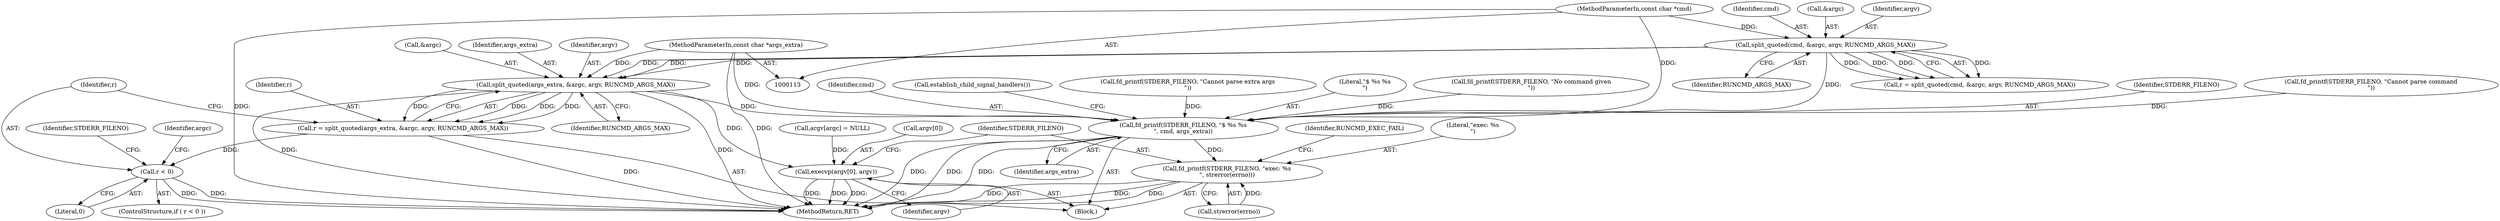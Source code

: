 digraph "0_picocom_1ebc60b20fbe9a02436d5cbbf8951714e749ddb1_0@pointer" {
"1000273" [label="(Call,split_quoted(args_extra, &argc, argv, RUNCMD_ARGS_MAX))"];
"1000116" [label="(MethodParameterIn,const char *args_extra)"];
"1000255" [label="(Call,split_quoted(cmd, &argc, argv, RUNCMD_ARGS_MAX))"];
"1000115" [label="(MethodParameterIn,const char *cmd)"];
"1000271" [label="(Call,r = split_quoted(args_extra, &argc, argv, RUNCMD_ARGS_MAX))"];
"1000280" [label="(Call,r < 0)"];
"1000304" [label="(Call,fd_printf(STDERR_FILENO, \"$ %s %s\n\", cmd, args_extra))"];
"1000320" [label="(Call,fd_printf(STDERR_FILENO, \"exec: %s\n\", strerror(errno)))"];
"1000315" [label="(Call,execvp(argv[0], argv))"];
"1000326" [label="(Identifier,RUNCMD_EXEC_FAIL)"];
"1000322" [label="(Literal,\"exec: %s\n\")"];
"1000321" [label="(Identifier,STDERR_FILENO)"];
"1000116" [label="(MethodParameterIn,const char *args_extra)"];
"1000275" [label="(Call,&argc)"];
"1000305" [label="(Identifier,STDERR_FILENO)"];
"1000266" [label="(Call,fd_printf(STDERR_FILENO, \"Cannot parse command\n\"))"];
"1000307" [label="(Identifier,cmd)"];
"1000309" [label="(Call,establish_child_signal_handlers())"];
"1000315" [label="(Call,execvp(argv[0], argv))"];
"1000282" [label="(Literal,0)"];
"1000285" [label="(Identifier,STDERR_FILENO)"];
"1000253" [label="(Call,r = split_quoted(cmd, &argc, argv, RUNCMD_ARGS_MAX))"];
"1000278" [label="(Identifier,RUNCMD_ARGS_MAX)"];
"1000260" [label="(Identifier,RUNCMD_ARGS_MAX)"];
"1000274" [label="(Identifier,args_extra)"];
"1000280" [label="(Call,r < 0)"];
"1000271" [label="(Call,r = split_quoted(args_extra, &argc, argv, RUNCMD_ARGS_MAX))"];
"1000256" [label="(Identifier,cmd)"];
"1000319" [label="(Identifier,argv)"];
"1000323" [label="(Call,strerror(errno))"];
"1000308" [label="(Identifier,args_extra)"];
"1000281" [label="(Identifier,r)"];
"1000273" [label="(Call,split_quoted(args_extra, &argc, argv, RUNCMD_ARGS_MAX))"];
"1000284" [label="(Call,fd_printf(STDERR_FILENO, \"Cannot parse extra args\n\"))"];
"1000257" [label="(Call,&argc)"];
"1000304" [label="(Call,fd_printf(STDERR_FILENO, \"$ %s %s\n\", cmd, args_extra))"];
"1000299" [label="(Call,argv[argc] = NULL)"];
"1000277" [label="(Identifier,argv)"];
"1000272" [label="(Identifier,r)"];
"1000279" [label="(ControlStructure,if ( r < 0 ))"];
"1000291" [label="(Identifier,argc)"];
"1000115" [label="(MethodParameterIn,const char *cmd)"];
"1000306" [label="(Literal,\"$ %s %s\n\")"];
"1000327" [label="(MethodReturn,RET)"];
"1000259" [label="(Identifier,argv)"];
"1000294" [label="(Call,fd_printf(STDERR_FILENO, \"No command given\n\"))"];
"1000219" [label="(Block,)"];
"1000320" [label="(Call,fd_printf(STDERR_FILENO, \"exec: %s\n\", strerror(errno)))"];
"1000316" [label="(Call,argv[0])"];
"1000255" [label="(Call,split_quoted(cmd, &argc, argv, RUNCMD_ARGS_MAX))"];
"1000273" -> "1000271"  [label="AST: "];
"1000273" -> "1000278"  [label="CFG: "];
"1000274" -> "1000273"  [label="AST: "];
"1000275" -> "1000273"  [label="AST: "];
"1000277" -> "1000273"  [label="AST: "];
"1000278" -> "1000273"  [label="AST: "];
"1000271" -> "1000273"  [label="CFG: "];
"1000273" -> "1000327"  [label="DDG: "];
"1000273" -> "1000327"  [label="DDG: "];
"1000273" -> "1000271"  [label="DDG: "];
"1000273" -> "1000271"  [label="DDG: "];
"1000273" -> "1000271"  [label="DDG: "];
"1000273" -> "1000271"  [label="DDG: "];
"1000116" -> "1000273"  [label="DDG: "];
"1000255" -> "1000273"  [label="DDG: "];
"1000255" -> "1000273"  [label="DDG: "];
"1000255" -> "1000273"  [label="DDG: "];
"1000273" -> "1000304"  [label="DDG: "];
"1000273" -> "1000315"  [label="DDG: "];
"1000116" -> "1000113"  [label="AST: "];
"1000116" -> "1000327"  [label="DDG: "];
"1000116" -> "1000304"  [label="DDG: "];
"1000255" -> "1000253"  [label="AST: "];
"1000255" -> "1000260"  [label="CFG: "];
"1000256" -> "1000255"  [label="AST: "];
"1000257" -> "1000255"  [label="AST: "];
"1000259" -> "1000255"  [label="AST: "];
"1000260" -> "1000255"  [label="AST: "];
"1000253" -> "1000255"  [label="CFG: "];
"1000255" -> "1000253"  [label="DDG: "];
"1000255" -> "1000253"  [label="DDG: "];
"1000255" -> "1000253"  [label="DDG: "];
"1000255" -> "1000253"  [label="DDG: "];
"1000115" -> "1000255"  [label="DDG: "];
"1000255" -> "1000304"  [label="DDG: "];
"1000115" -> "1000113"  [label="AST: "];
"1000115" -> "1000327"  [label="DDG: "];
"1000115" -> "1000304"  [label="DDG: "];
"1000271" -> "1000219"  [label="AST: "];
"1000272" -> "1000271"  [label="AST: "];
"1000281" -> "1000271"  [label="CFG: "];
"1000271" -> "1000327"  [label="DDG: "];
"1000271" -> "1000280"  [label="DDG: "];
"1000280" -> "1000279"  [label="AST: "];
"1000280" -> "1000282"  [label="CFG: "];
"1000281" -> "1000280"  [label="AST: "];
"1000282" -> "1000280"  [label="AST: "];
"1000285" -> "1000280"  [label="CFG: "];
"1000291" -> "1000280"  [label="CFG: "];
"1000280" -> "1000327"  [label="DDG: "];
"1000280" -> "1000327"  [label="DDG: "];
"1000304" -> "1000219"  [label="AST: "];
"1000304" -> "1000308"  [label="CFG: "];
"1000305" -> "1000304"  [label="AST: "];
"1000306" -> "1000304"  [label="AST: "];
"1000307" -> "1000304"  [label="AST: "];
"1000308" -> "1000304"  [label="AST: "];
"1000309" -> "1000304"  [label="CFG: "];
"1000304" -> "1000327"  [label="DDG: "];
"1000304" -> "1000327"  [label="DDG: "];
"1000304" -> "1000327"  [label="DDG: "];
"1000284" -> "1000304"  [label="DDG: "];
"1000266" -> "1000304"  [label="DDG: "];
"1000294" -> "1000304"  [label="DDG: "];
"1000304" -> "1000320"  [label="DDG: "];
"1000320" -> "1000219"  [label="AST: "];
"1000320" -> "1000323"  [label="CFG: "];
"1000321" -> "1000320"  [label="AST: "];
"1000322" -> "1000320"  [label="AST: "];
"1000323" -> "1000320"  [label="AST: "];
"1000326" -> "1000320"  [label="CFG: "];
"1000320" -> "1000327"  [label="DDG: "];
"1000320" -> "1000327"  [label="DDG: "];
"1000320" -> "1000327"  [label="DDG: "];
"1000323" -> "1000320"  [label="DDG: "];
"1000315" -> "1000219"  [label="AST: "];
"1000315" -> "1000319"  [label="CFG: "];
"1000316" -> "1000315"  [label="AST: "];
"1000319" -> "1000315"  [label="AST: "];
"1000321" -> "1000315"  [label="CFG: "];
"1000315" -> "1000327"  [label="DDG: "];
"1000315" -> "1000327"  [label="DDG: "];
"1000315" -> "1000327"  [label="DDG: "];
"1000299" -> "1000315"  [label="DDG: "];
}
